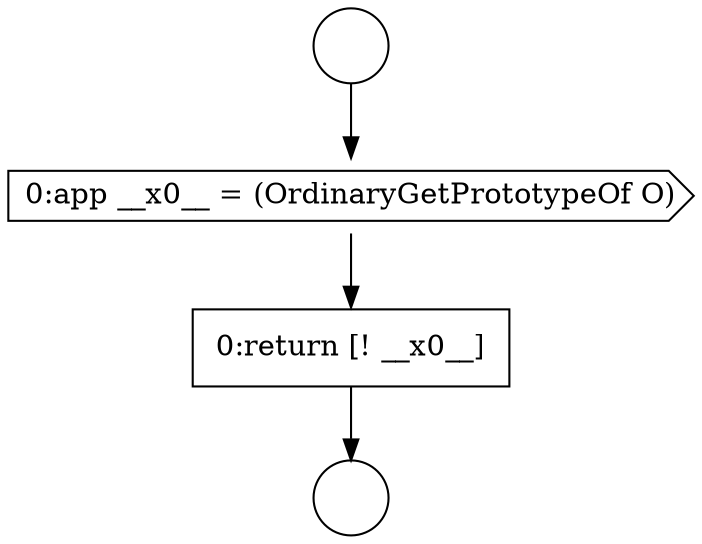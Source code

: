 digraph {
  node1479 [shape=circle label=" " color="black" fillcolor="white" style=filled]
  node1481 [shape=cds, label=<<font color="black">0:app __x0__ = (OrdinaryGetPrototypeOf O)</font>> color="black" fillcolor="white" style=filled]
  node1482 [shape=none, margin=0, label=<<font color="black">
    <table border="0" cellborder="1" cellspacing="0" cellpadding="10">
      <tr><td align="left">0:return [! __x0__]</td></tr>
    </table>
  </font>> color="black" fillcolor="white" style=filled]
  node1480 [shape=circle label=" " color="black" fillcolor="white" style=filled]
  node1479 -> node1481 [ color="black"]
  node1481 -> node1482 [ color="black"]
  node1482 -> node1480 [ color="black"]
}
